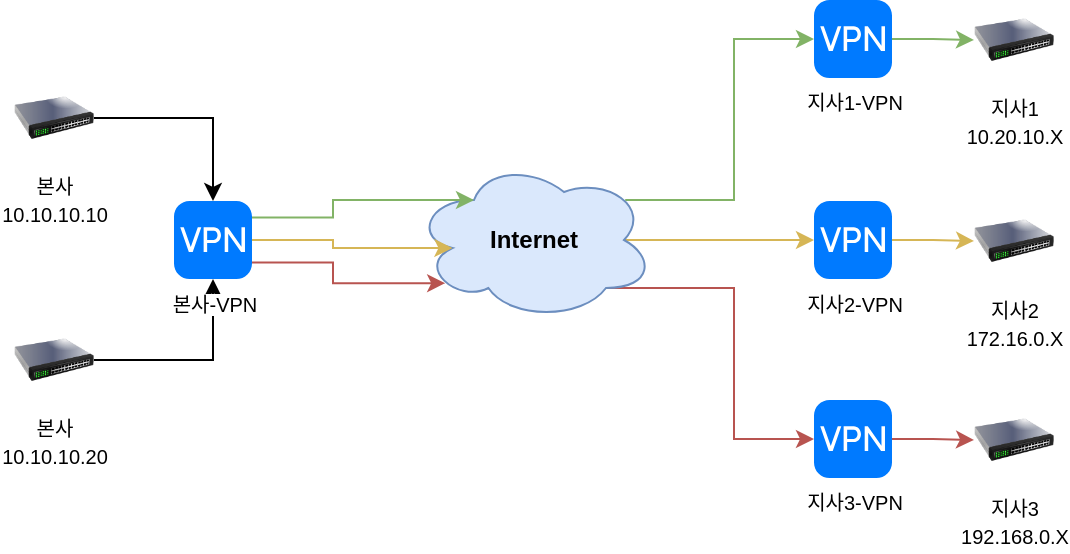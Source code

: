 <mxfile version="20.5.1" type="github">
  <diagram id="OKESKoIKqHv7q_umJdGV" name="페이지-1">
    <mxGraphModel dx="949" dy="520" grid="1" gridSize="10" guides="1" tooltips="1" connect="1" arrows="1" fold="1" page="1" pageScale="1" pageWidth="1169" pageHeight="827" math="0" shadow="0">
      <root>
        <mxCell id="0" />
        <mxCell id="1" parent="0" />
        <mxCell id="GejfgR82Iyn6SOOdq4yb-45" style="edgeStyle=orthogonalEdgeStyle;rounded=0;orthogonalLoop=1;jettySize=auto;html=1;exitX=0.88;exitY=0.25;exitDx=0;exitDy=0;exitPerimeter=0;entryX=0;entryY=0.5;entryDx=0;entryDy=0;entryPerimeter=0;fontSize=10;fillColor=#d5e8d4;strokeColor=#82b366;" edge="1" parent="1" source="GejfgR82Iyn6SOOdq4yb-1" target="GejfgR82Iyn6SOOdq4yb-36">
          <mxGeometry relative="1" as="geometry" />
        </mxCell>
        <mxCell id="GejfgR82Iyn6SOOdq4yb-46" style="edgeStyle=orthogonalEdgeStyle;rounded=0;orthogonalLoop=1;jettySize=auto;html=1;exitX=0.875;exitY=0.5;exitDx=0;exitDy=0;exitPerimeter=0;entryX=0;entryY=0.5;entryDx=0;entryDy=0;entryPerimeter=0;fontSize=10;fillColor=#fff2cc;strokeColor=#d6b656;" edge="1" parent="1" source="GejfgR82Iyn6SOOdq4yb-1" target="GejfgR82Iyn6SOOdq4yb-37">
          <mxGeometry relative="1" as="geometry" />
        </mxCell>
        <mxCell id="GejfgR82Iyn6SOOdq4yb-47" style="edgeStyle=orthogonalEdgeStyle;rounded=0;orthogonalLoop=1;jettySize=auto;html=1;exitX=0.8;exitY=0.8;exitDx=0;exitDy=0;exitPerimeter=0;entryX=0;entryY=0.5;entryDx=0;entryDy=0;entryPerimeter=0;fontSize=10;fillColor=#f8cecc;strokeColor=#b85450;" edge="1" parent="1" source="GejfgR82Iyn6SOOdq4yb-1" target="GejfgR82Iyn6SOOdq4yb-35">
          <mxGeometry relative="1" as="geometry" />
        </mxCell>
        <mxCell id="GejfgR82Iyn6SOOdq4yb-1" value="Internet" style="ellipse;shape=cloud;whiteSpace=wrap;html=1;align=center;fontStyle=1;fillColor=#dae8fc;strokeColor=#6c8ebf;" vertex="1" parent="1">
          <mxGeometry x="520" y="240" width="120" height="80" as="geometry" />
        </mxCell>
        <mxCell id="GejfgR82Iyn6SOOdq4yb-38" style="edgeStyle=orthogonalEdgeStyle;rounded=0;orthogonalLoop=1;jettySize=auto;html=1;exitX=1;exitY=0.5;exitDx=0;exitDy=0;fontSize=10;" edge="1" parent="1" source="GejfgR82Iyn6SOOdq4yb-26" target="GejfgR82Iyn6SOOdq4yb-33">
          <mxGeometry relative="1" as="geometry">
            <mxPoint x="440" y="230" as="targetPoint" />
          </mxGeometry>
        </mxCell>
        <mxCell id="GejfgR82Iyn6SOOdq4yb-26" value="&lt;span style=&quot;font-size: 10px;&quot;&gt;본사&lt;/span&gt;&lt;br style=&quot;padding: 0px; margin: 0px; font-size: 10px;&quot;&gt;&lt;span style=&quot;font-size: 10px;&quot;&gt;10.10.10.10&lt;/span&gt;" style="image;html=1;image=img/lib/clip_art/networking/Switch_128x128.png" vertex="1" parent="1">
          <mxGeometry x="320" y="199" width="40" height="40" as="geometry" />
        </mxCell>
        <mxCell id="GejfgR82Iyn6SOOdq4yb-39" style="edgeStyle=orthogonalEdgeStyle;rounded=0;orthogonalLoop=1;jettySize=auto;html=1;exitX=1;exitY=0.5;exitDx=0;exitDy=0;fontSize=10;entryX=0.5;entryY=1;entryDx=0;entryDy=0;entryPerimeter=0;" edge="1" parent="1" source="GejfgR82Iyn6SOOdq4yb-27" target="GejfgR82Iyn6SOOdq4yb-33">
          <mxGeometry relative="1" as="geometry">
            <mxPoint x="430" y="340" as="targetPoint" />
          </mxGeometry>
        </mxCell>
        <mxCell id="GejfgR82Iyn6SOOdq4yb-27" value="&lt;span style=&quot;font-size: 10px;&quot;&gt;본사&lt;/span&gt;&lt;br style=&quot;padding: 0px; margin: 0px; font-size: 10px;&quot;&gt;&lt;span style=&quot;font-size: 10px;&quot;&gt;10.10.10.20&lt;/span&gt;" style="image;html=1;image=img/lib/clip_art/networking/Switch_128x128.png" vertex="1" parent="1">
          <mxGeometry x="320" y="320" width="40" height="40" as="geometry" />
        </mxCell>
        <mxCell id="GejfgR82Iyn6SOOdq4yb-28" value="&lt;span style=&quot;font-size: 10px;&quot;&gt;지사1&lt;/span&gt;&lt;br style=&quot;padding: 0px; margin: 0px; font-size: 10px;&quot;&gt;&lt;span style=&quot;font-size: 10px;&quot;&gt;10.20.10.X&lt;/span&gt;" style="image;html=1;image=img/lib/clip_art/networking/Switch_128x128.png" vertex="1" parent="1">
          <mxGeometry x="800" y="160" width="40" height="40" as="geometry" />
        </mxCell>
        <mxCell id="GejfgR82Iyn6SOOdq4yb-29" value="&lt;span style=&quot;font-size: 10px;&quot;&gt;지사2&lt;/span&gt;&lt;br style=&quot;padding: 0px; margin: 0px; font-size: 10px;&quot;&gt;&lt;span style=&quot;font-size: 10px;&quot;&gt;172.16.0.X&lt;/span&gt;" style="image;html=1;image=img/lib/clip_art/networking/Switch_128x128.png" vertex="1" parent="1">
          <mxGeometry x="800" y="260.5" width="40" height="40" as="geometry" />
        </mxCell>
        <mxCell id="GejfgR82Iyn6SOOdq4yb-30" value="&lt;span style=&quot;font-size: 10px;&quot;&gt;지사3&lt;/span&gt;&lt;br style=&quot;padding: 0px; margin: 0px; font-size: 10px;&quot;&gt;&lt;span style=&quot;font-size: 10px;&quot;&gt;192.168.0.X&lt;/span&gt;" style="image;html=1;image=img/lib/clip_art/networking/Switch_128x128.png" vertex="1" parent="1">
          <mxGeometry x="800" y="360" width="40" height="40" as="geometry" />
        </mxCell>
        <mxCell id="GejfgR82Iyn6SOOdq4yb-41" style="edgeStyle=orthogonalEdgeStyle;rounded=0;orthogonalLoop=1;jettySize=auto;html=1;exitX=1;exitY=0.21;exitDx=0;exitDy=0;exitPerimeter=0;entryX=0.25;entryY=0.25;entryDx=0;entryDy=0;entryPerimeter=0;fontSize=10;fillColor=#d5e8d4;strokeColor=#82b366;" edge="1" parent="1" source="GejfgR82Iyn6SOOdq4yb-33" target="GejfgR82Iyn6SOOdq4yb-1">
          <mxGeometry relative="1" as="geometry" />
        </mxCell>
        <mxCell id="GejfgR82Iyn6SOOdq4yb-42" style="edgeStyle=orthogonalEdgeStyle;rounded=0;orthogonalLoop=1;jettySize=auto;html=1;exitX=1;exitY=0.5;exitDx=0;exitDy=0;exitPerimeter=0;entryX=0.16;entryY=0.55;entryDx=0;entryDy=0;entryPerimeter=0;fontSize=10;fillColor=#fff2cc;strokeColor=#d6b656;" edge="1" parent="1" source="GejfgR82Iyn6SOOdq4yb-33" target="GejfgR82Iyn6SOOdq4yb-1">
          <mxGeometry relative="1" as="geometry" />
        </mxCell>
        <mxCell id="GejfgR82Iyn6SOOdq4yb-43" style="edgeStyle=orthogonalEdgeStyle;rounded=0;orthogonalLoop=1;jettySize=auto;html=1;exitX=1;exitY=0.79;exitDx=0;exitDy=0;exitPerimeter=0;entryX=0.13;entryY=0.77;entryDx=0;entryDy=0;entryPerimeter=0;fontSize=10;fillColor=#f8cecc;strokeColor=#b85450;" edge="1" parent="1" source="GejfgR82Iyn6SOOdq4yb-33" target="GejfgR82Iyn6SOOdq4yb-1">
          <mxGeometry relative="1" as="geometry" />
        </mxCell>
        <mxCell id="GejfgR82Iyn6SOOdq4yb-33" value="&lt;span style=&quot;color: rgb(0, 0, 0); font-size: 10px; background-color: rgb(255, 255, 255);&quot;&gt;본사-VPN&lt;/span&gt;" style="html=1;strokeWidth=1;shadow=0;dashed=0;shape=mxgraph.ios7.misc.vpn;fillColor=#007AFF;strokeColor=none;buttonText=;strokeColor2=#222222;fontColor=#222222;fontSize=8;verticalLabelPosition=bottom;verticalAlign=top;align=center;sketch=0;points=[[0.5,0,0,0,0],[0.5,1,0,0,0],[1,0.21,0,0,0],[1,0.51,0,0,0],[1,0.79,0,0,0]];" vertex="1" parent="1">
          <mxGeometry x="400" y="260.5" width="39" height="39" as="geometry" />
        </mxCell>
        <mxCell id="GejfgR82Iyn6SOOdq4yb-50" style="edgeStyle=orthogonalEdgeStyle;rounded=0;orthogonalLoop=1;jettySize=auto;html=1;exitX=1;exitY=0.5;exitDx=0;exitDy=0;exitPerimeter=0;entryX=0;entryY=0.5;entryDx=0;entryDy=0;fontSize=10;fillColor=#f8cecc;strokeColor=#b85450;" edge="1" parent="1" source="GejfgR82Iyn6SOOdq4yb-35" target="GejfgR82Iyn6SOOdq4yb-30">
          <mxGeometry relative="1" as="geometry" />
        </mxCell>
        <mxCell id="GejfgR82Iyn6SOOdq4yb-35" value="&lt;span style=&quot;color: rgb(0, 0, 0); font-size: 10px; background-color: rgb(255, 255, 255);&quot;&gt;지사3-VPN&lt;/span&gt;" style="html=1;strokeWidth=1;shadow=0;dashed=0;shape=mxgraph.ios7.misc.vpn;fillColor=#007AFF;strokeColor=none;buttonText=;strokeColor2=#222222;fontColor=#222222;fontSize=8;verticalLabelPosition=bottom;verticalAlign=top;align=center;sketch=0;points=[[0,0.5,0,0,0],[1,0.5,0,0,0]];" vertex="1" parent="1">
          <mxGeometry x="720" y="360" width="39" height="39" as="geometry" />
        </mxCell>
        <mxCell id="GejfgR82Iyn6SOOdq4yb-48" style="edgeStyle=orthogonalEdgeStyle;rounded=0;orthogonalLoop=1;jettySize=auto;html=1;exitX=1;exitY=0.5;exitDx=0;exitDy=0;exitPerimeter=0;entryX=0;entryY=0.5;entryDx=0;entryDy=0;fontSize=10;fillColor=#d5e8d4;strokeColor=#82b366;" edge="1" parent="1" source="GejfgR82Iyn6SOOdq4yb-36" target="GejfgR82Iyn6SOOdq4yb-28">
          <mxGeometry relative="1" as="geometry" />
        </mxCell>
        <mxCell id="GejfgR82Iyn6SOOdq4yb-36" value="&lt;span style=&quot;color: rgb(0, 0, 0); font-size: 10px; background-color: rgb(255, 255, 255);&quot;&gt;지사1-VPN&lt;/span&gt;" style="html=1;strokeWidth=1;shadow=0;dashed=0;shape=mxgraph.ios7.misc.vpn;fillColor=#007AFF;strokeColor=none;buttonText=;strokeColor2=#222222;fontColor=#222222;fontSize=8;verticalLabelPosition=bottom;verticalAlign=top;align=center;sketch=0;points=[[0,0.5,0,0,0],[1,0.5,0,0,0]];" vertex="1" parent="1">
          <mxGeometry x="720" y="160" width="39" height="39" as="geometry" />
        </mxCell>
        <mxCell id="GejfgR82Iyn6SOOdq4yb-49" style="edgeStyle=orthogonalEdgeStyle;rounded=0;orthogonalLoop=1;jettySize=auto;html=1;exitX=1;exitY=0.5;exitDx=0;exitDy=0;exitPerimeter=0;fontSize=10;fillColor=#fff2cc;strokeColor=#d6b656;" edge="1" parent="1" source="GejfgR82Iyn6SOOdq4yb-37" target="GejfgR82Iyn6SOOdq4yb-29">
          <mxGeometry relative="1" as="geometry" />
        </mxCell>
        <mxCell id="GejfgR82Iyn6SOOdq4yb-37" value="&lt;span style=&quot;color: rgb(0, 0, 0); font-size: 10px; background-color: rgb(255, 255, 255);&quot;&gt;지사2-VPN&lt;/span&gt;" style="html=1;strokeWidth=1;shadow=0;dashed=0;shape=mxgraph.ios7.misc.vpn;fillColor=#007AFF;strokeColor=none;buttonText=;strokeColor2=#222222;fontColor=#222222;fontSize=8;verticalLabelPosition=bottom;verticalAlign=top;align=center;sketch=0;points=[[0,0.5,0,0,0],[1,0.5,0,0,0]];" vertex="1" parent="1">
          <mxGeometry x="720" y="260.5" width="39" height="39" as="geometry" />
        </mxCell>
      </root>
    </mxGraphModel>
  </diagram>
</mxfile>
